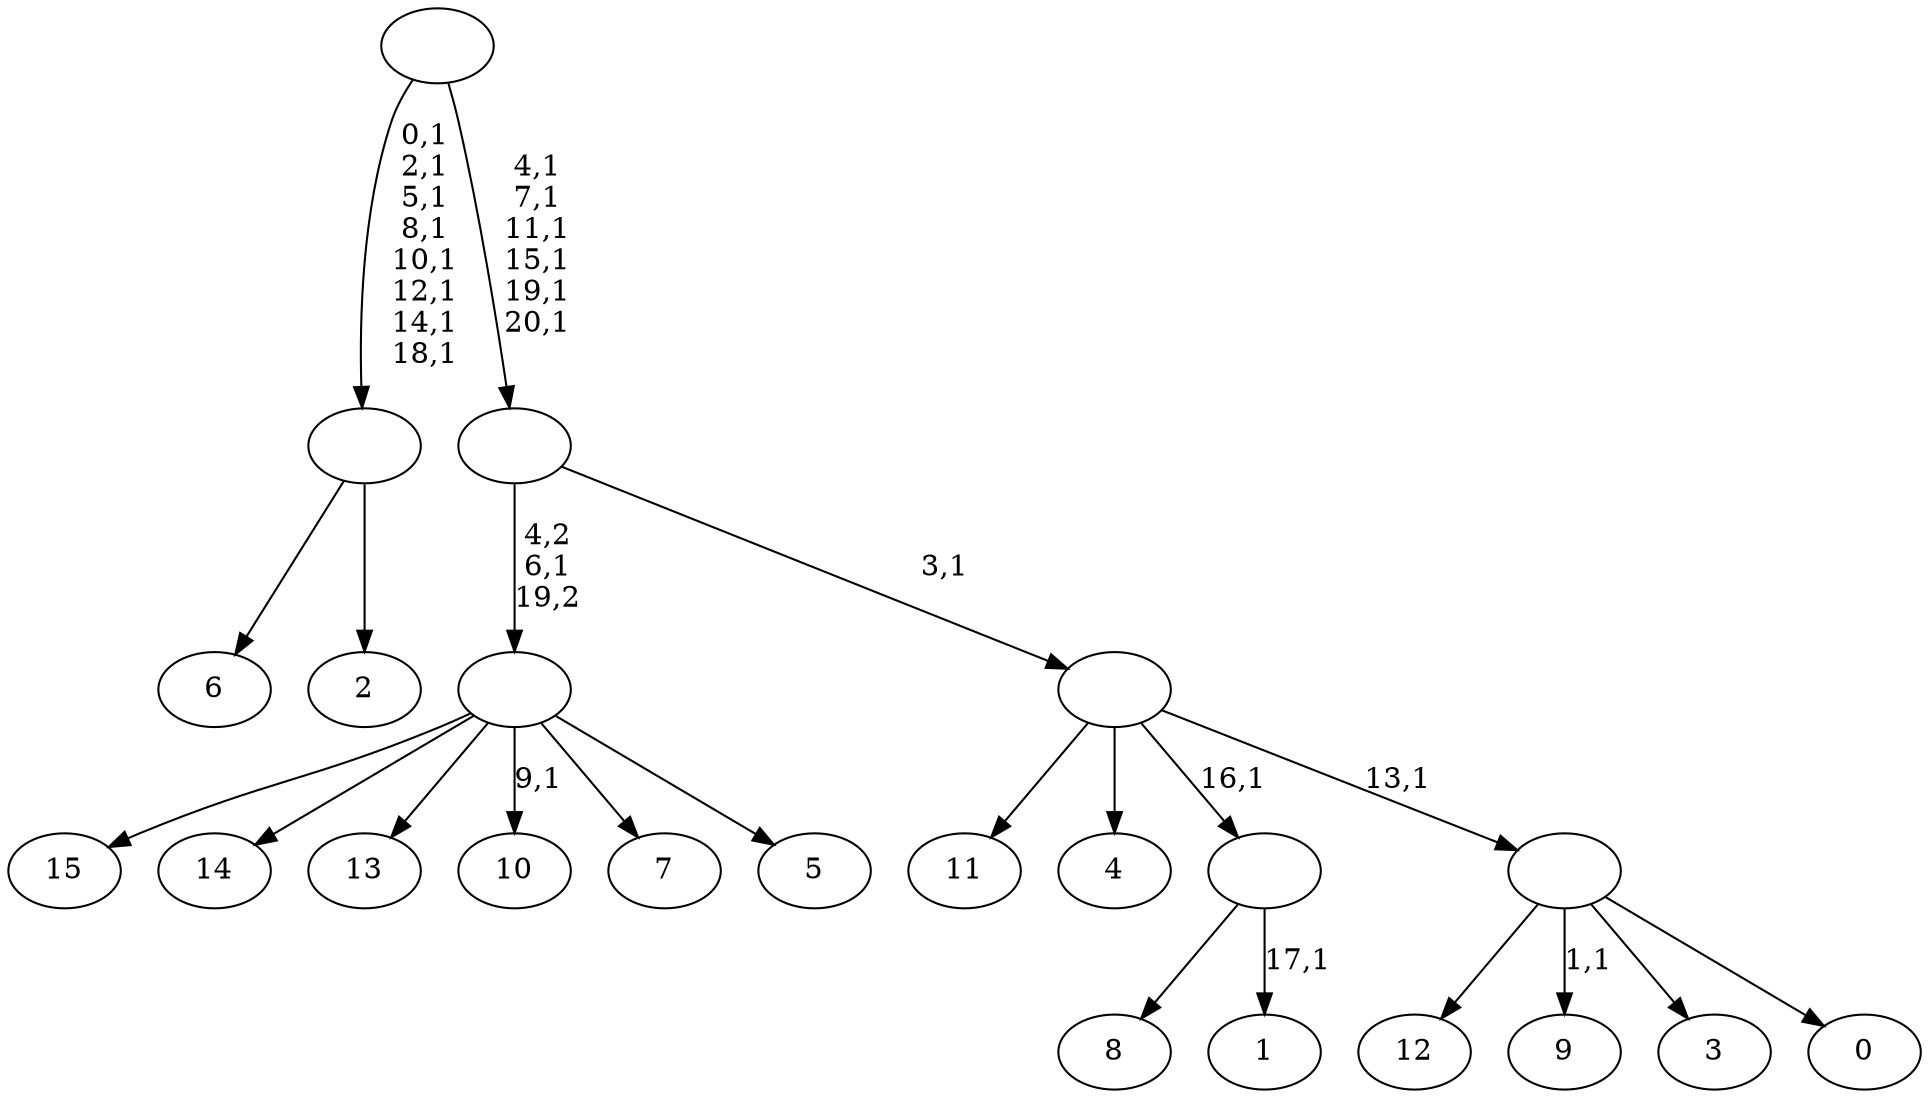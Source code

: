 digraph T {
	37 [label="15"]
	36 [label="14"]
	35 [label="13"]
	34 [label="12"]
	33 [label="11"]
	32 [label="10"]
	30 [label="9"]
	28 [label="8"]
	27 [label="7"]
	26 [label="6"]
	25 [label="5"]
	24 [label=""]
	23 [label="4"]
	22 [label="3"]
	21 [label="2"]
	20 [label=""]
	12 [label="1"]
	10 [label=""]
	9 [label="0"]
	8 [label=""]
	7 [label=""]
	6 [label=""]
	0 [label=""]
	24 -> 32 [label="9,1"]
	24 -> 37 [label=""]
	24 -> 36 [label=""]
	24 -> 35 [label=""]
	24 -> 27 [label=""]
	24 -> 25 [label=""]
	20 -> 26 [label=""]
	20 -> 21 [label=""]
	10 -> 12 [label="17,1"]
	10 -> 28 [label=""]
	8 -> 30 [label="1,1"]
	8 -> 34 [label=""]
	8 -> 22 [label=""]
	8 -> 9 [label=""]
	7 -> 33 [label=""]
	7 -> 23 [label=""]
	7 -> 10 [label="16,1"]
	7 -> 8 [label="13,1"]
	6 -> 24 [label="4,2\n6,1\n19,2"]
	6 -> 7 [label="3,1"]
	0 -> 6 [label="4,1\n7,1\n11,1\n15,1\n19,1\n20,1"]
	0 -> 20 [label="0,1\n2,1\n5,1\n8,1\n10,1\n12,1\n14,1\n18,1"]
}
